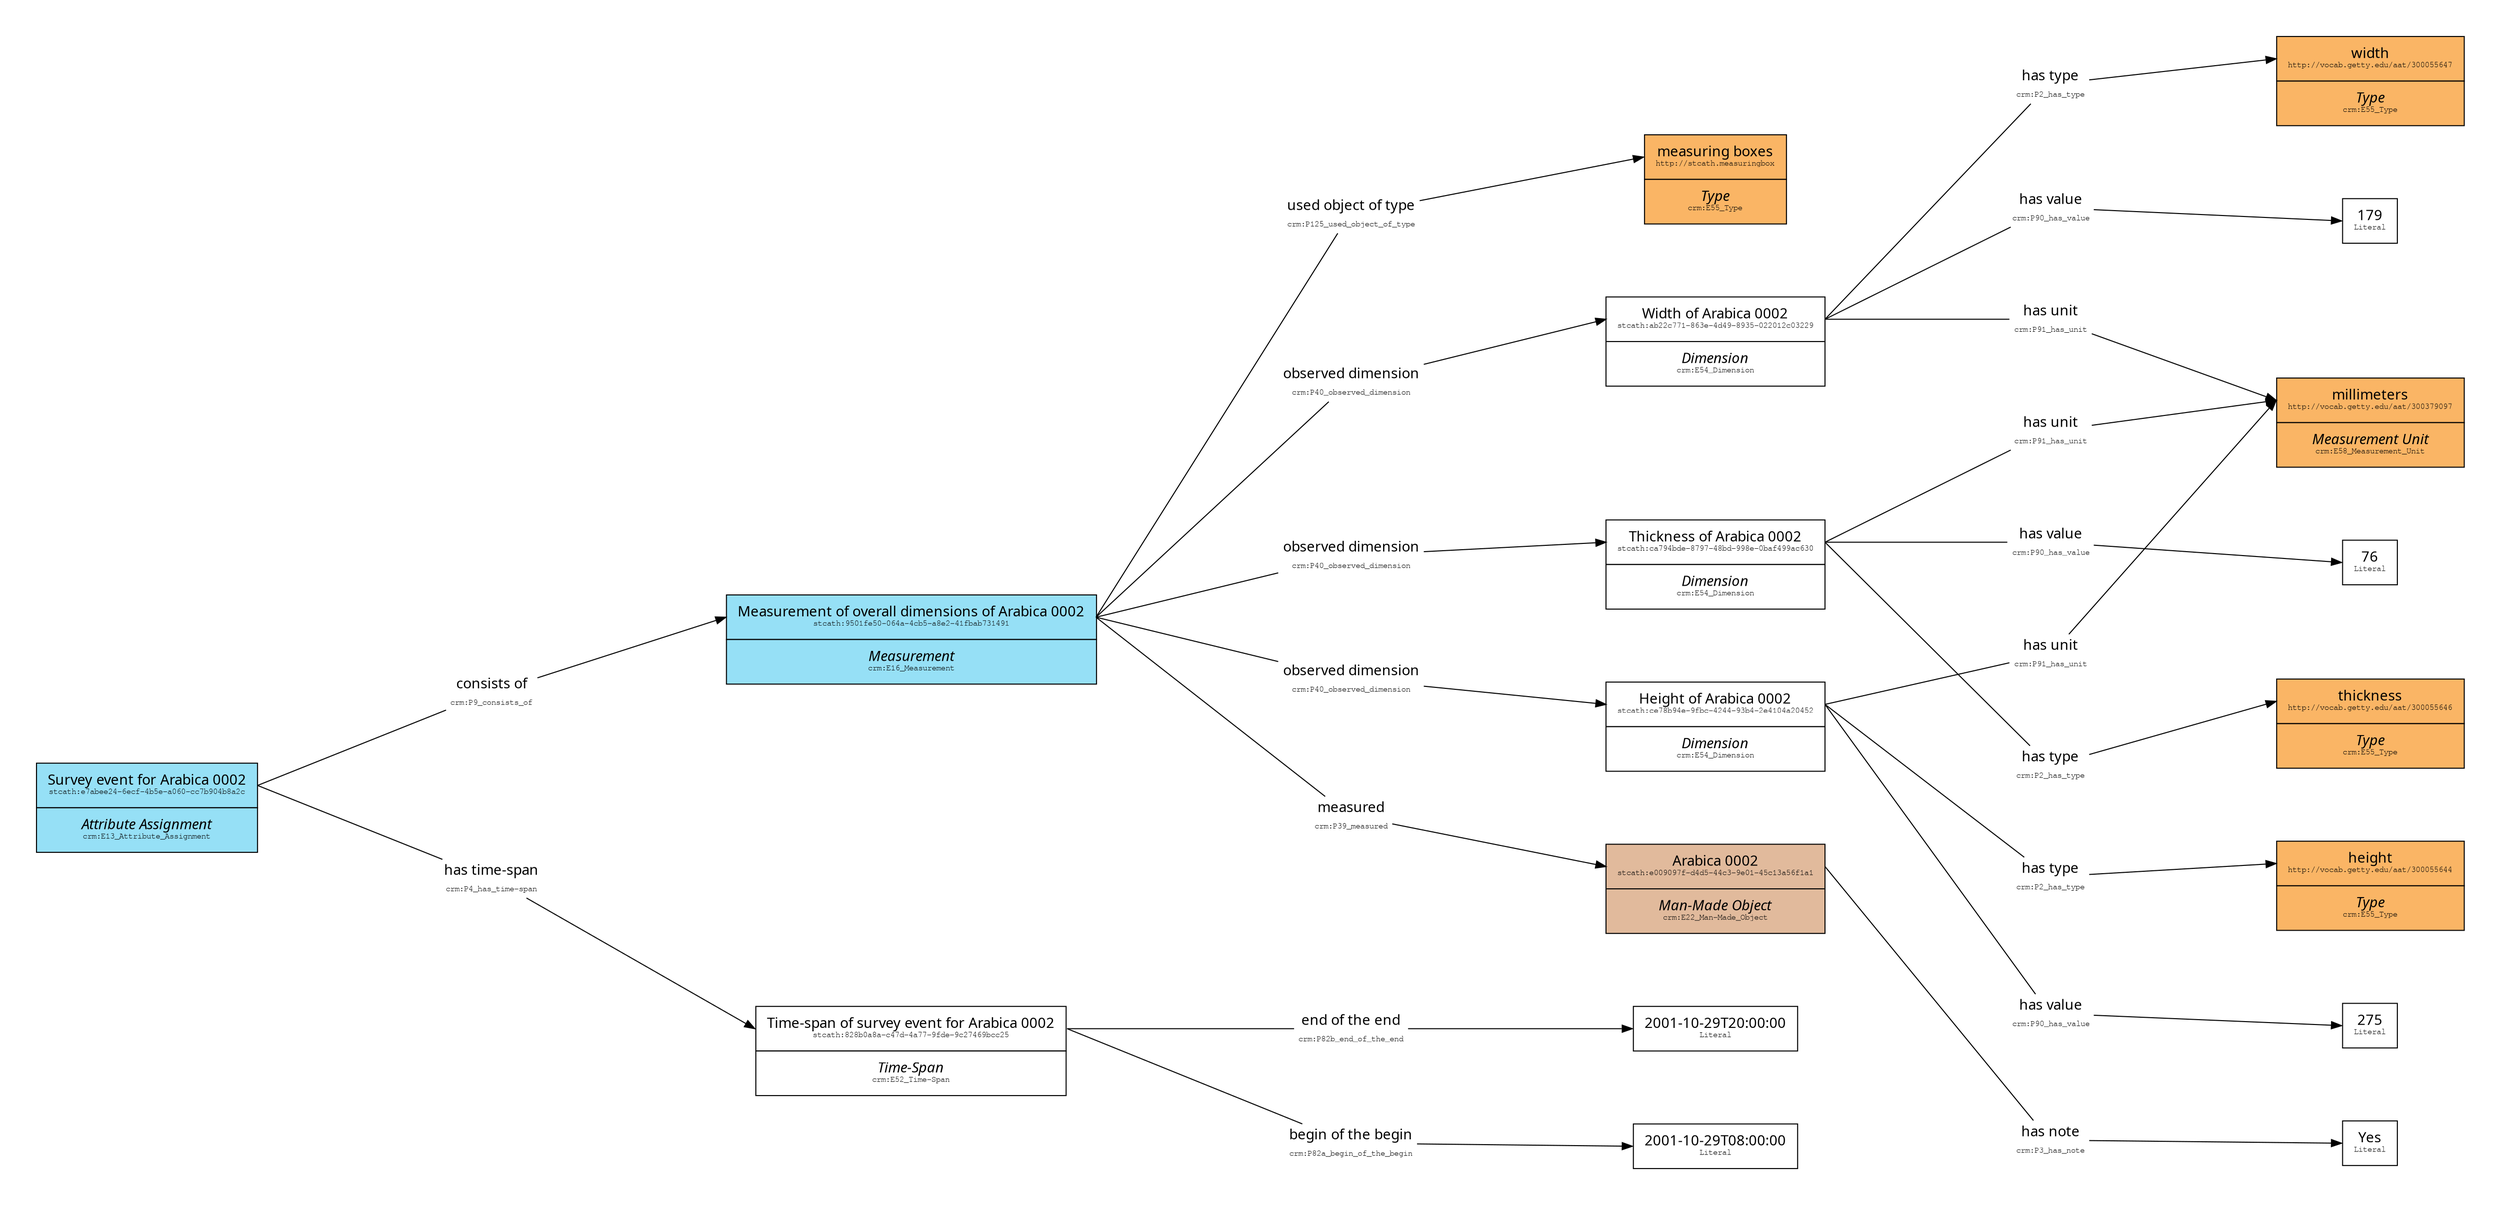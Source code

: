 // Boxing, leaves, survey date
digraph {
	nodesep=1 pad=0.5 rankdir=LR ranksep=2.5 splines=line
	node [margin=0 penwidth=3.0 shape=none]
	httpvocabgettyeduaat300379097 [label=<<TABLE BORDER="0" CELLBORDER="1" CELLSPACING="0">                    <TR><TD PORT="instance" CELLPADDING="10" bgcolor="#FAB565"><FONT FACE="Ubuntu">millimeters</FONT><BR /><FONT FACE="FreeMono" POINT-SIZE="8">http://vocab.getty.edu/aat/300379097</FONT></TD></TR>                    <TR><TD PORT="class" CELLPADDING="10" bgcolor="#FAB565"><FONT FACE="Ubuntu"><I>Measurement Unit</I></FONT><BR /><FONT FACE="FreeMono" POINT-SIZE="8">crm:E58_Measurement_Unit</FONT></TD></TR>                    </TABLE>>]
	httpsdataligatusorgukstcatherinesms9501fe50064a4cb5a8e241fbab731491httpwwwcidoccrmorgcidoccrmP39_measuredhttpsdataligatusorgukstcatherinesmse009097fd4d544c39e0145c13a56f1a1 [label=<<TABLE BORDER="0" CELLBORDER="0"><TR><TD BGCOLOR = "white"><FONT FACE="Ubuntu">measured</FONT></TD></TR><TR><TD BGCOLOR = "white"><FONT FACE="FreeMono" POINT-SIZE="8">crm:P39_measured</FONT></TD></TR></TABLE>>]
	httpsdataligatusorgukstcatherinesms9501fe50064a4cb5a8e241fbab731491:instance:e -> httpsdataligatusorgukstcatherinesms9501fe50064a4cb5a8e241fbab731491httpwwwcidoccrmorgcidoccrmP39_measuredhttpsdataligatusorgukstcatherinesmse009097fd4d544c39e0145c13a56f1a1 [arrowhead=none]
	httpsdataligatusorgukstcatherinesms9501fe50064a4cb5a8e241fbab731491httpwwwcidoccrmorgcidoccrmP39_measuredhttpsdataligatusorgukstcatherinesmse009097fd4d544c39e0145c13a56f1a1 -> httpsdataligatusorgukstcatherinesmse009097fd4d544c39e0145c13a56f1a1:instance:w
	httpsdataligatusorgukstcatherinesmse7abee246ecf4b5ea060cc7b904b8a2chttpwwwcidoccrmorgcidoccrmP9_consists_ofhttpsdataligatusorgukstcatherinesms9501fe50064a4cb5a8e241fbab731491 [label=<<TABLE BORDER="0" CELLBORDER="0"><TR><TD BGCOLOR = "white"><FONT FACE="Ubuntu">consists of</FONT></TD></TR><TR><TD BGCOLOR = "white"><FONT FACE="FreeMono" POINT-SIZE="8">crm:P9_consists_of</FONT></TD></TR></TABLE>>]
	httpsdataligatusorgukstcatherinesmse7abee246ecf4b5ea060cc7b904b8a2c:instance:e -> httpsdataligatusorgukstcatherinesmse7abee246ecf4b5ea060cc7b904b8a2chttpwwwcidoccrmorgcidoccrmP9_consists_ofhttpsdataligatusorgukstcatherinesms9501fe50064a4cb5a8e241fbab731491 [arrowhead=none]
	httpsdataligatusorgukstcatherinesmse7abee246ecf4b5ea060cc7b904b8a2chttpwwwcidoccrmorgcidoccrmP9_consists_ofhttpsdataligatusorgukstcatherinesms9501fe50064a4cb5a8e241fbab731491 -> httpsdataligatusorgukstcatherinesms9501fe50064a4cb5a8e241fbab731491:instance:w
	httpsdataligatusorgukstcatherinesmsce78b94e9fbc424493b42e4104a20452 [label=<<TABLE BORDER="0" CELLBORDER="1" CELLSPACING="0">                    <TR><TD PORT="instance" CELLPADDING="10" bgcolor="#ffffff"><FONT FACE="Ubuntu">Height of Arabica 0002</FONT><BR /><FONT FACE="FreeMono" POINT-SIZE="8">stcath:ce78b94e-9fbc-4244-93b4-2e4104a20452</FONT></TD></TR>                    <TR><TD PORT="class" CELLPADDING="10" bgcolor="#ffffff"><FONT FACE="Ubuntu"><I>Dimension</I></FONT><BR /><FONT FACE="FreeMono" POINT-SIZE="8">crm:E54_Dimension</FONT></TD></TR>                    </TABLE>>]
	httpsdataligatusorgukstcatherinesmsab22c771863e4d498935022012c03229 [label=<<TABLE BORDER="0" CELLBORDER="1" CELLSPACING="0">                    <TR><TD PORT="instance" CELLPADDING="10" bgcolor="#ffffff"><FONT FACE="Ubuntu">Width of Arabica 0002</FONT><BR /><FONT FACE="FreeMono" POINT-SIZE="8">stcath:ab22c771-863e-4d49-8935-022012c03229</FONT></TD></TR>                    <TR><TD PORT="class" CELLPADDING="10" bgcolor="#ffffff"><FONT FACE="Ubuntu"><I>Dimension</I></FONT><BR /><FONT FACE="FreeMono" POINT-SIZE="8">crm:E54_Dimension</FONT></TD></TR>                    </TABLE>>]
	httpsdataligatusorgukstcatherinesms9501fe50064a4cb5a8e241fbab731491httpwwwcidoccrmorgcidoccrmP40_observed_dimensionhttpsdataligatusorgukstcatherinesmsca794bde879748bd998e0baf499ac630 [label=<<TABLE BORDER="0" CELLBORDER="0"><TR><TD BGCOLOR = "white"><FONT FACE="Ubuntu">observed dimension</FONT></TD></TR><TR><TD BGCOLOR = "white"><FONT FACE="FreeMono" POINT-SIZE="8">crm:P40_observed_dimension</FONT></TD></TR></TABLE>>]
	httpsdataligatusorgukstcatherinesms9501fe50064a4cb5a8e241fbab731491:instance:e -> httpsdataligatusorgukstcatherinesms9501fe50064a4cb5a8e241fbab731491httpwwwcidoccrmorgcidoccrmP40_observed_dimensionhttpsdataligatusorgukstcatherinesmsca794bde879748bd998e0baf499ac630 [arrowhead=none]
	httpsdataligatusorgukstcatherinesms9501fe50064a4cb5a8e241fbab731491httpwwwcidoccrmorgcidoccrmP40_observed_dimensionhttpsdataligatusorgukstcatherinesmsca794bde879748bd998e0baf499ac630 -> httpsdataligatusorgukstcatherinesmsca794bde879748bd998e0baf499ac630:instance:w
	httpsdataligatusorgukstcatherinesms828b0a8ac47d4a779fde9c27469bcc25 [label=<<TABLE BORDER="0" CELLBORDER="1" CELLSPACING="0">                    <TR><TD PORT="instance" CELLPADDING="10" bgcolor="#ffffff"><FONT FACE="Ubuntu">Time-span of survey event for Arabica 0002</FONT><BR /><FONT FACE="FreeMono" POINT-SIZE="8">stcath:828b0a8a-c47d-4a77-9fde-9c27469bcc25</FONT></TD></TR>                    <TR><TD PORT="class" CELLPADDING="10" bgcolor="#ffffff"><FONT FACE="Ubuntu"><I>Time-Span</I></FONT><BR /><FONT FACE="FreeMono" POINT-SIZE="8">crm:E52_Time-Span</FONT></TD></TR>                    </TABLE>>]
	httpsdataligatusorgukstcatherinesmsab22c771863e4d498935022012c03229httpwwwcidoccrmorgcidoccrmP91_has_unithttpvocabgettyeduaat300379097 [label=<<TABLE BORDER="0" CELLBORDER="0"><TR><TD BGCOLOR = "white"><FONT FACE="Ubuntu">has unit</FONT></TD></TR><TR><TD BGCOLOR = "white"><FONT FACE="FreeMono" POINT-SIZE="8">crm:P91_has_unit</FONT></TD></TR></TABLE>>]
	httpsdataligatusorgukstcatherinesmsab22c771863e4d498935022012c03229:instance:e -> httpsdataligatusorgukstcatherinesmsab22c771863e4d498935022012c03229httpwwwcidoccrmorgcidoccrmP91_has_unithttpvocabgettyeduaat300379097 [arrowhead=none]
	httpsdataligatusorgukstcatherinesmsab22c771863e4d498935022012c03229httpwwwcidoccrmorgcidoccrmP91_has_unithttpvocabgettyeduaat300379097 -> httpvocabgettyeduaat300379097:instance:w
	httpsdataligatusorgukstcatherinesmsce78b94e9fbc424493b42e4104a20452httpwwwcidoccrmorgcidoccrmP91_has_unithttpvocabgettyeduaat300379097 [label=<<TABLE BORDER="0" CELLBORDER="0"><TR><TD BGCOLOR = "white"><FONT FACE="Ubuntu">has unit</FONT></TD></TR><TR><TD BGCOLOR = "white"><FONT FACE="FreeMono" POINT-SIZE="8">crm:P91_has_unit</FONT></TD></TR></TABLE>>]
	httpsdataligatusorgukstcatherinesmsce78b94e9fbc424493b42e4104a20452:instance:e -> httpsdataligatusorgukstcatherinesmsce78b94e9fbc424493b42e4104a20452httpwwwcidoccrmorgcidoccrmP91_has_unithttpvocabgettyeduaat300379097 [arrowhead=none]
	httpsdataligatusorgukstcatherinesmsce78b94e9fbc424493b42e4104a20452httpwwwcidoccrmorgcidoccrmP91_has_unithttpvocabgettyeduaat300379097 -> httpvocabgettyeduaat300379097:instance:w
	httpsdataligatusorgukstcatherinesmse7abee246ecf4b5ea060cc7b904b8a2chttpwwwcidoccrmorgcidoccrmP4_has_timespanhttpsdataligatusorgukstcatherinesms828b0a8ac47d4a779fde9c27469bcc25 [label=<<TABLE BORDER="0" CELLBORDER="0"><TR><TD BGCOLOR = "white"><FONT FACE="Ubuntu">has time-span</FONT></TD></TR><TR><TD BGCOLOR = "white"><FONT FACE="FreeMono" POINT-SIZE="8">crm:P4_has_time-span</FONT></TD></TR></TABLE>>]
	httpsdataligatusorgukstcatherinesmse7abee246ecf4b5ea060cc7b904b8a2c:instance:e -> httpsdataligatusorgukstcatherinesmse7abee246ecf4b5ea060cc7b904b8a2chttpwwwcidoccrmorgcidoccrmP4_has_timespanhttpsdataligatusorgukstcatherinesms828b0a8ac47d4a779fde9c27469bcc25 [arrowhead=none]
	httpsdataligatusorgukstcatherinesmse7abee246ecf4b5ea060cc7b904b8a2chttpwwwcidoccrmorgcidoccrmP4_has_timespanhttpsdataligatusorgukstcatherinesms828b0a8ac47d4a779fde9c27469bcc25 -> httpsdataligatusorgukstcatherinesms828b0a8ac47d4a779fde9c27469bcc25:instance:w
	httpsdataligatusorgukstcatherinesmsca794bde879748bd998e0baf499ac630 [label=<<TABLE BORDER="0" CELLBORDER="1" CELLSPACING="0">                    <TR><TD PORT="instance" CELLPADDING="10" bgcolor="#ffffff"><FONT FACE="Ubuntu">Thickness of Arabica 0002</FONT><BR /><FONT FACE="FreeMono" POINT-SIZE="8">stcath:ca794bde-8797-48bd-998e-0baf499ac630</FONT></TD></TR>                    <TR><TD PORT="class" CELLPADDING="10" bgcolor="#ffffff"><FONT FACE="Ubuntu"><I>Dimension</I></FONT><BR /><FONT FACE="FreeMono" POINT-SIZE="8">crm:E54_Dimension</FONT></TD></TR>                    </TABLE>>]
	httpsdataligatusorgukstcatherinesms9501fe50064a4cb5a8e241fbab731491httpwwwcidoccrmorgcidoccrmP125_used_object_of_typehttpstcathmeasuringbox [label=<<TABLE BORDER="0" CELLBORDER="0"><TR><TD BGCOLOR = "white"><FONT FACE="Ubuntu">used object of type</FONT></TD></TR><TR><TD BGCOLOR = "white"><FONT FACE="FreeMono" POINT-SIZE="8">crm:P125_used_object_of_type</FONT></TD></TR></TABLE>>]
	httpsdataligatusorgukstcatherinesms9501fe50064a4cb5a8e241fbab731491:instance:e -> httpsdataligatusorgukstcatherinesms9501fe50064a4cb5a8e241fbab731491httpwwwcidoccrmorgcidoccrmP125_used_object_of_typehttpstcathmeasuringbox [arrowhead=none]
	httpsdataligatusorgukstcatherinesms9501fe50064a4cb5a8e241fbab731491httpwwwcidoccrmorgcidoccrmP125_used_object_of_typehttpstcathmeasuringbox -> httpstcathmeasuringbox:instance:w
	httpsdataligatusorgukstcatherinesms9501fe50064a4cb5a8e241fbab731491 [label=<<TABLE BORDER="0" CELLBORDER="1" CELLSPACING="0">                    <TR><TD PORT="instance" CELLPADDING="10" bgcolor="#96e0f6"><FONT FACE="Ubuntu">Measurement of overall dimensions of Arabica 0002</FONT><BR /><FONT FACE="FreeMono" POINT-SIZE="8">stcath:9501fe50-064a-4cb5-a8e2-41fbab731491</FONT></TD></TR>                    <TR><TD PORT="class" CELLPADDING="10" bgcolor="#96e0f6"><FONT FACE="Ubuntu"><I>Measurement</I></FONT><BR /><FONT FACE="FreeMono" POINT-SIZE="8">crm:E16_Measurement</FONT></TD></TR>                    </TABLE>>]
	httpsdataligatusorgukstcatherinesmsca794bde879748bd998e0baf499ac630httpwwwcidoccrmorgcidoccrmP91_has_unithttpvocabgettyeduaat300379097 [label=<<TABLE BORDER="0" CELLBORDER="0"><TR><TD BGCOLOR = "white"><FONT FACE="Ubuntu">has unit</FONT></TD></TR><TR><TD BGCOLOR = "white"><FONT FACE="FreeMono" POINT-SIZE="8">crm:P91_has_unit</FONT></TD></TR></TABLE>>]
	httpsdataligatusorgukstcatherinesmsca794bde879748bd998e0baf499ac630:instance:e -> httpsdataligatusorgukstcatherinesmsca794bde879748bd998e0baf499ac630httpwwwcidoccrmorgcidoccrmP91_has_unithttpvocabgettyeduaat300379097 [arrowhead=none]
	httpsdataligatusorgukstcatherinesmsca794bde879748bd998e0baf499ac630httpwwwcidoccrmorgcidoccrmP91_has_unithttpvocabgettyeduaat300379097 -> httpvocabgettyeduaat300379097:instance:w
	httpsdataligatusorgukstcatherinesmse009097fd4d544c39e0145c13a56f1a1 [label=<<TABLE BORDER="0" CELLBORDER="1" CELLSPACING="0">                    <TR><TD PORT="instance" CELLPADDING="10" bgcolor="#E1BA9C"><FONT FACE="Ubuntu">Arabica 0002</FONT><BR /><FONT FACE="FreeMono" POINT-SIZE="8">stcath:e009097f-d4d5-44c3-9e01-45c13a56f1a1</FONT></TD></TR>                    <TR><TD PORT="class" CELLPADDING="10" bgcolor="#E1BA9C"><FONT FACE="Ubuntu"><I>Man-Made Object</I></FONT><BR /><FONT FACE="FreeMono" POINT-SIZE="8">crm:E22_Man-Made_Object</FONT></TD></TR>                    </TABLE>>]
	"0a9fcd0e85fc49ca8381a9504ffc41fa" [label=<<TABLE BORDER="0" CELLBORDER="1" CELLSPACING="0">                        <TR><TD PORT="instance" CELLPADDING="10" bgcolor="white"><FONT FACE="Ubuntu">179</FONT><BR /><FONT FACE="FreeMono" POINT-SIZE="8">Literal</FONT></TD></TR>                        </TABLE>>]
	httpsdataligatusorgukstcatherinesmsab22c771863e4d498935022012c03229httpwwwcidoccrmorgcidoccrmP90_has_value0a9fcd0e85fc49ca8381a9504ffc41fa [label=<<TABLE BORDER="0" CELLBORDER="0"><TR><TD BGCOLOR = "white"><FONT FACE="Ubuntu">has value</FONT></TD></TR><TR><TD BGCOLOR = "white"><FONT FACE="FreeMono" POINT-SIZE="8">crm:P90_has_value</FONT></TD></TR></TABLE>>]
	httpsdataligatusorgukstcatherinesmsab22c771863e4d498935022012c03229:instance:e -> httpsdataligatusorgukstcatherinesmsab22c771863e4d498935022012c03229httpwwwcidoccrmorgcidoccrmP90_has_value0a9fcd0e85fc49ca8381a9504ffc41fa [arrowhead=none]
	httpsdataligatusorgukstcatherinesmsab22c771863e4d498935022012c03229httpwwwcidoccrmorgcidoccrmP90_has_value0a9fcd0e85fc49ca8381a9504ffc41fa -> "0a9fcd0e85fc49ca8381a9504ffc41fa":instance:w
	"995b559e494f4182b83f0b9341693511" [label=<<TABLE BORDER="0" CELLBORDER="1" CELLSPACING="0">                        <TR><TD PORT="instance" CELLPADDING="10" bgcolor="white"><FONT FACE="Ubuntu">275</FONT><BR /><FONT FACE="FreeMono" POINT-SIZE="8">Literal</FONT></TD></TR>                        </TABLE>>]
	httpsdataligatusorgukstcatherinesmsce78b94e9fbc424493b42e4104a20452httpwwwcidoccrmorgcidoccrmP90_has_value995b559e494f4182b83f0b9341693511 [label=<<TABLE BORDER="0" CELLBORDER="0"><TR><TD BGCOLOR = "white"><FONT FACE="Ubuntu">has value</FONT></TD></TR><TR><TD BGCOLOR = "white"><FONT FACE="FreeMono" POINT-SIZE="8">crm:P90_has_value</FONT></TD></TR></TABLE>>]
	httpsdataligatusorgukstcatherinesmsce78b94e9fbc424493b42e4104a20452:instance:e -> httpsdataligatusorgukstcatherinesmsce78b94e9fbc424493b42e4104a20452httpwwwcidoccrmorgcidoccrmP90_has_value995b559e494f4182b83f0b9341693511 [arrowhead=none]
	httpsdataligatusorgukstcatherinesmsce78b94e9fbc424493b42e4104a20452httpwwwcidoccrmorgcidoccrmP90_has_value995b559e494f4182b83f0b9341693511 -> "995b559e494f4182b83f0b9341693511":instance:w
	"8004dda403d740598bf2a1eb4461a987" [label=<<TABLE BORDER="0" CELLBORDER="1" CELLSPACING="0">                        <TR><TD PORT="instance" CELLPADDING="10" bgcolor="white"><FONT FACE="Ubuntu">Yes</FONT><BR /><FONT FACE="FreeMono" POINT-SIZE="8">Literal</FONT></TD></TR>                        </TABLE>>]
	httpsdataligatusorgukstcatherinesmse009097fd4d544c39e0145c13a56f1a1httpwwwcidoccrmorgcidoccrmP3_has_note8004dda403d740598bf2a1eb4461a987 [label=<<TABLE BORDER="0" CELLBORDER="0"><TR><TD BGCOLOR = "white"><FONT FACE="Ubuntu">has note</FONT></TD></TR><TR><TD BGCOLOR = "white"><FONT FACE="FreeMono" POINT-SIZE="8">crm:P3_has_note</FONT></TD></TR></TABLE>>]
	httpsdataligatusorgukstcatherinesmse009097fd4d544c39e0145c13a56f1a1:instance:e -> httpsdataligatusorgukstcatherinesmse009097fd4d544c39e0145c13a56f1a1httpwwwcidoccrmorgcidoccrmP3_has_note8004dda403d740598bf2a1eb4461a987 [arrowhead=none]
	httpsdataligatusorgukstcatherinesmse009097fd4d544c39e0145c13a56f1a1httpwwwcidoccrmorgcidoccrmP3_has_note8004dda403d740598bf2a1eb4461a987 -> "8004dda403d740598bf2a1eb4461a987":instance:w
	httpsdataligatusorgukstcatherinesms9501fe50064a4cb5a8e241fbab731491httpwwwcidoccrmorgcidoccrmP40_observed_dimensionhttpsdataligatusorgukstcatherinesmsab22c771863e4d498935022012c03229 [label=<<TABLE BORDER="0" CELLBORDER="0"><TR><TD BGCOLOR = "white"><FONT FACE="Ubuntu">observed dimension</FONT></TD></TR><TR><TD BGCOLOR = "white"><FONT FACE="FreeMono" POINT-SIZE="8">crm:P40_observed_dimension</FONT></TD></TR></TABLE>>]
	httpsdataligatusorgukstcatherinesms9501fe50064a4cb5a8e241fbab731491:instance:e -> httpsdataligatusorgukstcatherinesms9501fe50064a4cb5a8e241fbab731491httpwwwcidoccrmorgcidoccrmP40_observed_dimensionhttpsdataligatusorgukstcatherinesmsab22c771863e4d498935022012c03229 [arrowhead=none]
	httpsdataligatusorgukstcatherinesms9501fe50064a4cb5a8e241fbab731491httpwwwcidoccrmorgcidoccrmP40_observed_dimensionhttpsdataligatusorgukstcatherinesmsab22c771863e4d498935022012c03229 -> httpsdataligatusorgukstcatherinesmsab22c771863e4d498935022012c03229:instance:w
	httpvocabgettyeduaat300055646 [label=<<TABLE BORDER="0" CELLBORDER="1" CELLSPACING="0">                    <TR><TD PORT="instance" CELLPADDING="10" bgcolor="#FAB565"><FONT FACE="Ubuntu">thickness</FONT><BR /><FONT FACE="FreeMono" POINT-SIZE="8">http://vocab.getty.edu/aat/300055646</FONT></TD></TR>                    <TR><TD PORT="class" CELLPADDING="10" bgcolor="#FAB565"><FONT FACE="Ubuntu"><I>Type</I></FONT><BR /><FONT FACE="FreeMono" POINT-SIZE="8">crm:E55_Type</FONT></TD></TR>                    </TABLE>>]
	httpvocabgettyeduaat300055647 [label=<<TABLE BORDER="0" CELLBORDER="1" CELLSPACING="0">                    <TR><TD PORT="instance" CELLPADDING="10" bgcolor="#FAB565"><FONT FACE="Ubuntu">width</FONT><BR /><FONT FACE="FreeMono" POINT-SIZE="8">http://vocab.getty.edu/aat/300055647</FONT></TD></TR>                    <TR><TD PORT="class" CELLPADDING="10" bgcolor="#FAB565"><FONT FACE="Ubuntu"><I>Type</I></FONT><BR /><FONT FACE="FreeMono" POINT-SIZE="8">crm:E55_Type</FONT></TD></TR>                    </TABLE>>]
	"0289a6d4b7244943a136c0bdc8afeddb" [label=<<TABLE BORDER="0" CELLBORDER="1" CELLSPACING="0">                        <TR><TD PORT="instance" CELLPADDING="10" bgcolor="white"><FONT FACE="Ubuntu">2001-10-29T08:00:00</FONT><BR /><FONT FACE="FreeMono" POINT-SIZE="8">Literal</FONT></TD></TR>                        </TABLE>>]
	httpsdataligatusorgukstcatherinesms828b0a8ac47d4a779fde9c27469bcc25httpwwwcidoccrmorgcidoccrmP82a_begin_of_the_begin0289a6d4b7244943a136c0bdc8afeddb [label=<<TABLE BORDER="0" CELLBORDER="0"><TR><TD BGCOLOR = "white"><FONT FACE="Ubuntu">begin of the begin</FONT></TD></TR><TR><TD BGCOLOR = "white"><FONT FACE="FreeMono" POINT-SIZE="8">crm:P82a_begin_of_the_begin</FONT></TD></TR></TABLE>>]
	httpsdataligatusorgukstcatherinesms828b0a8ac47d4a779fde9c27469bcc25:instance:e -> httpsdataligatusorgukstcatherinesms828b0a8ac47d4a779fde9c27469bcc25httpwwwcidoccrmorgcidoccrmP82a_begin_of_the_begin0289a6d4b7244943a136c0bdc8afeddb [arrowhead=none]
	httpsdataligatusorgukstcatherinesms828b0a8ac47d4a779fde9c27469bcc25httpwwwcidoccrmorgcidoccrmP82a_begin_of_the_begin0289a6d4b7244943a136c0bdc8afeddb -> "0289a6d4b7244943a136c0bdc8afeddb":instance:w
	httpsdataligatusorgukstcatherinesmsca794bde879748bd998e0baf499ac630httpwwwcidoccrmorgcidoccrmP2_has_typehttpvocabgettyeduaat300055646 [label=<<TABLE BORDER="0" CELLBORDER="0"><TR><TD BGCOLOR = "white"><FONT FACE="Ubuntu">has type</FONT></TD></TR><TR><TD BGCOLOR = "white"><FONT FACE="FreeMono" POINT-SIZE="8">crm:P2_has_type</FONT></TD></TR></TABLE>>]
	httpsdataligatusorgukstcatherinesmsca794bde879748bd998e0baf499ac630:instance:e -> httpsdataligatusorgukstcatherinesmsca794bde879748bd998e0baf499ac630httpwwwcidoccrmorgcidoccrmP2_has_typehttpvocabgettyeduaat300055646 [arrowhead=none]
	httpsdataligatusorgukstcatherinesmsca794bde879748bd998e0baf499ac630httpwwwcidoccrmorgcidoccrmP2_has_typehttpvocabgettyeduaat300055646 -> httpvocabgettyeduaat300055646:instance:w
	"258ac583168549f7821f12351637987c" [label=<<TABLE BORDER="0" CELLBORDER="1" CELLSPACING="0">                        <TR><TD PORT="instance" CELLPADDING="10" bgcolor="white"><FONT FACE="Ubuntu">76</FONT><BR /><FONT FACE="FreeMono" POINT-SIZE="8">Literal</FONT></TD></TR>                        </TABLE>>]
	httpsdataligatusorgukstcatherinesmsca794bde879748bd998e0baf499ac630httpwwwcidoccrmorgcidoccrmP90_has_value258ac583168549f7821f12351637987c [label=<<TABLE BORDER="0" CELLBORDER="0"><TR><TD BGCOLOR = "white"><FONT FACE="Ubuntu">has value</FONT></TD></TR><TR><TD BGCOLOR = "white"><FONT FACE="FreeMono" POINT-SIZE="8">crm:P90_has_value</FONT></TD></TR></TABLE>>]
	httpsdataligatusorgukstcatherinesmsca794bde879748bd998e0baf499ac630:instance:e -> httpsdataligatusorgukstcatherinesmsca794bde879748bd998e0baf499ac630httpwwwcidoccrmorgcidoccrmP90_has_value258ac583168549f7821f12351637987c [arrowhead=none]
	httpsdataligatusorgukstcatherinesmsca794bde879748bd998e0baf499ac630httpwwwcidoccrmorgcidoccrmP90_has_value258ac583168549f7821f12351637987c -> "258ac583168549f7821f12351637987c":instance:w
	httpsdataligatusorgukstcatherinesms9501fe50064a4cb5a8e241fbab731491httpwwwcidoccrmorgcidoccrmP40_observed_dimensionhttpsdataligatusorgukstcatherinesmsce78b94e9fbc424493b42e4104a20452 [label=<<TABLE BORDER="0" CELLBORDER="0"><TR><TD BGCOLOR = "white"><FONT FACE="Ubuntu">observed dimension</FONT></TD></TR><TR><TD BGCOLOR = "white"><FONT FACE="FreeMono" POINT-SIZE="8">crm:P40_observed_dimension</FONT></TD></TR></TABLE>>]
	httpsdataligatusorgukstcatherinesms9501fe50064a4cb5a8e241fbab731491:instance:e -> httpsdataligatusorgukstcatherinesms9501fe50064a4cb5a8e241fbab731491httpwwwcidoccrmorgcidoccrmP40_observed_dimensionhttpsdataligatusorgukstcatherinesmsce78b94e9fbc424493b42e4104a20452 [arrowhead=none]
	httpsdataligatusorgukstcatherinesms9501fe50064a4cb5a8e241fbab731491httpwwwcidoccrmorgcidoccrmP40_observed_dimensionhttpsdataligatusorgukstcatherinesmsce78b94e9fbc424493b42e4104a20452 -> httpsdataligatusorgukstcatherinesmsce78b94e9fbc424493b42e4104a20452:instance:w
	httpsdataligatusorgukstcatherinesmsce78b94e9fbc424493b42e4104a20452httpwwwcidoccrmorgcidoccrmP2_has_typehttpvocabgettyeduaat300055644 [label=<<TABLE BORDER="0" CELLBORDER="0"><TR><TD BGCOLOR = "white"><FONT FACE="Ubuntu">has type</FONT></TD></TR><TR><TD BGCOLOR = "white"><FONT FACE="FreeMono" POINT-SIZE="8">crm:P2_has_type</FONT></TD></TR></TABLE>>]
	httpsdataligatusorgukstcatherinesmsce78b94e9fbc424493b42e4104a20452:instance:e -> httpsdataligatusorgukstcatherinesmsce78b94e9fbc424493b42e4104a20452httpwwwcidoccrmorgcidoccrmP2_has_typehttpvocabgettyeduaat300055644 [arrowhead=none]
	httpsdataligatusorgukstcatherinesmsce78b94e9fbc424493b42e4104a20452httpwwwcidoccrmorgcidoccrmP2_has_typehttpvocabgettyeduaat300055644 -> httpvocabgettyeduaat300055644:instance:w
	httpstcathmeasuringbox [label=<<TABLE BORDER="0" CELLBORDER="1" CELLSPACING="0">                    <TR><TD PORT="instance" CELLPADDING="10" bgcolor="#FAB565"><FONT FACE="Ubuntu">measuring boxes</FONT><BR /><FONT FACE="FreeMono" POINT-SIZE="8">http://stcath.measuringbox</FONT></TD></TR>                    <TR><TD PORT="class" CELLPADDING="10" bgcolor="#FAB565"><FONT FACE="Ubuntu"><I>Type</I></FONT><BR /><FONT FACE="FreeMono" POINT-SIZE="8">crm:E55_Type</FONT></TD></TR>                    </TABLE>>]
	httpsdataligatusorgukstcatherinesmsab22c771863e4d498935022012c03229httpwwwcidoccrmorgcidoccrmP2_has_typehttpvocabgettyeduaat300055647 [label=<<TABLE BORDER="0" CELLBORDER="0"><TR><TD BGCOLOR = "white"><FONT FACE="Ubuntu">has type</FONT></TD></TR><TR><TD BGCOLOR = "white"><FONT FACE="FreeMono" POINT-SIZE="8">crm:P2_has_type</FONT></TD></TR></TABLE>>]
	httpsdataligatusorgukstcatherinesmsab22c771863e4d498935022012c03229:instance:e -> httpsdataligatusorgukstcatherinesmsab22c771863e4d498935022012c03229httpwwwcidoccrmorgcidoccrmP2_has_typehttpvocabgettyeduaat300055647 [arrowhead=none]
	httpsdataligatusorgukstcatherinesmsab22c771863e4d498935022012c03229httpwwwcidoccrmorgcidoccrmP2_has_typehttpvocabgettyeduaat300055647 -> httpvocabgettyeduaat300055647:instance:w
	"67ca2307fb2644898219313cd6948fa4" [label=<<TABLE BORDER="0" CELLBORDER="1" CELLSPACING="0">                        <TR><TD PORT="instance" CELLPADDING="10" bgcolor="white"><FONT FACE="Ubuntu">2001-10-29T20:00:00</FONT><BR /><FONT FACE="FreeMono" POINT-SIZE="8">Literal</FONT></TD></TR>                        </TABLE>>]
	httpsdataligatusorgukstcatherinesms828b0a8ac47d4a779fde9c27469bcc25httpwwwcidoccrmorgcidoccrmP82b_end_of_the_end67ca2307fb2644898219313cd6948fa4 [label=<<TABLE BORDER="0" CELLBORDER="0"><TR><TD BGCOLOR = "white"><FONT FACE="Ubuntu">end of the end</FONT></TD></TR><TR><TD BGCOLOR = "white"><FONT FACE="FreeMono" POINT-SIZE="8">crm:P82b_end_of_the_end</FONT></TD></TR></TABLE>>]
	httpsdataligatusorgukstcatherinesms828b0a8ac47d4a779fde9c27469bcc25:instance:e -> httpsdataligatusorgukstcatherinesms828b0a8ac47d4a779fde9c27469bcc25httpwwwcidoccrmorgcidoccrmP82b_end_of_the_end67ca2307fb2644898219313cd6948fa4 [arrowhead=none]
	httpsdataligatusorgukstcatherinesms828b0a8ac47d4a779fde9c27469bcc25httpwwwcidoccrmorgcidoccrmP82b_end_of_the_end67ca2307fb2644898219313cd6948fa4 -> "67ca2307fb2644898219313cd6948fa4":instance:w
	httpsdataligatusorgukstcatherinesmse7abee246ecf4b5ea060cc7b904b8a2c [label=<<TABLE BORDER="0" CELLBORDER="1" CELLSPACING="0">                    <TR><TD PORT="instance" CELLPADDING="10" bgcolor="#96e0f6"><FONT FACE="Ubuntu">Survey event for Arabica 0002</FONT><BR /><FONT FACE="FreeMono" POINT-SIZE="8">stcath:e7abee24-6ecf-4b5e-a060-cc7b904b8a2c</FONT></TD></TR>                    <TR><TD PORT="class" CELLPADDING="10" bgcolor="#96e0f6"><FONT FACE="Ubuntu"><I>Attribute Assignment</I></FONT><BR /><FONT FACE="FreeMono" POINT-SIZE="8">crm:E13_Attribute_Assignment</FONT></TD></TR>                    </TABLE>>]
	httpvocabgettyeduaat300055644 [label=<<TABLE BORDER="0" CELLBORDER="1" CELLSPACING="0">                    <TR><TD PORT="instance" CELLPADDING="10" bgcolor="#FAB565"><FONT FACE="Ubuntu">height</FONT><BR /><FONT FACE="FreeMono" POINT-SIZE="8">http://vocab.getty.edu/aat/300055644</FONT></TD></TR>                    <TR><TD PORT="class" CELLPADDING="10" bgcolor="#FAB565"><FONT FACE="Ubuntu"><I>Type</I></FONT><BR /><FONT FACE="FreeMono" POINT-SIZE="8">crm:E55_Type</FONT></TD></TR>                    </TABLE>>]
}
